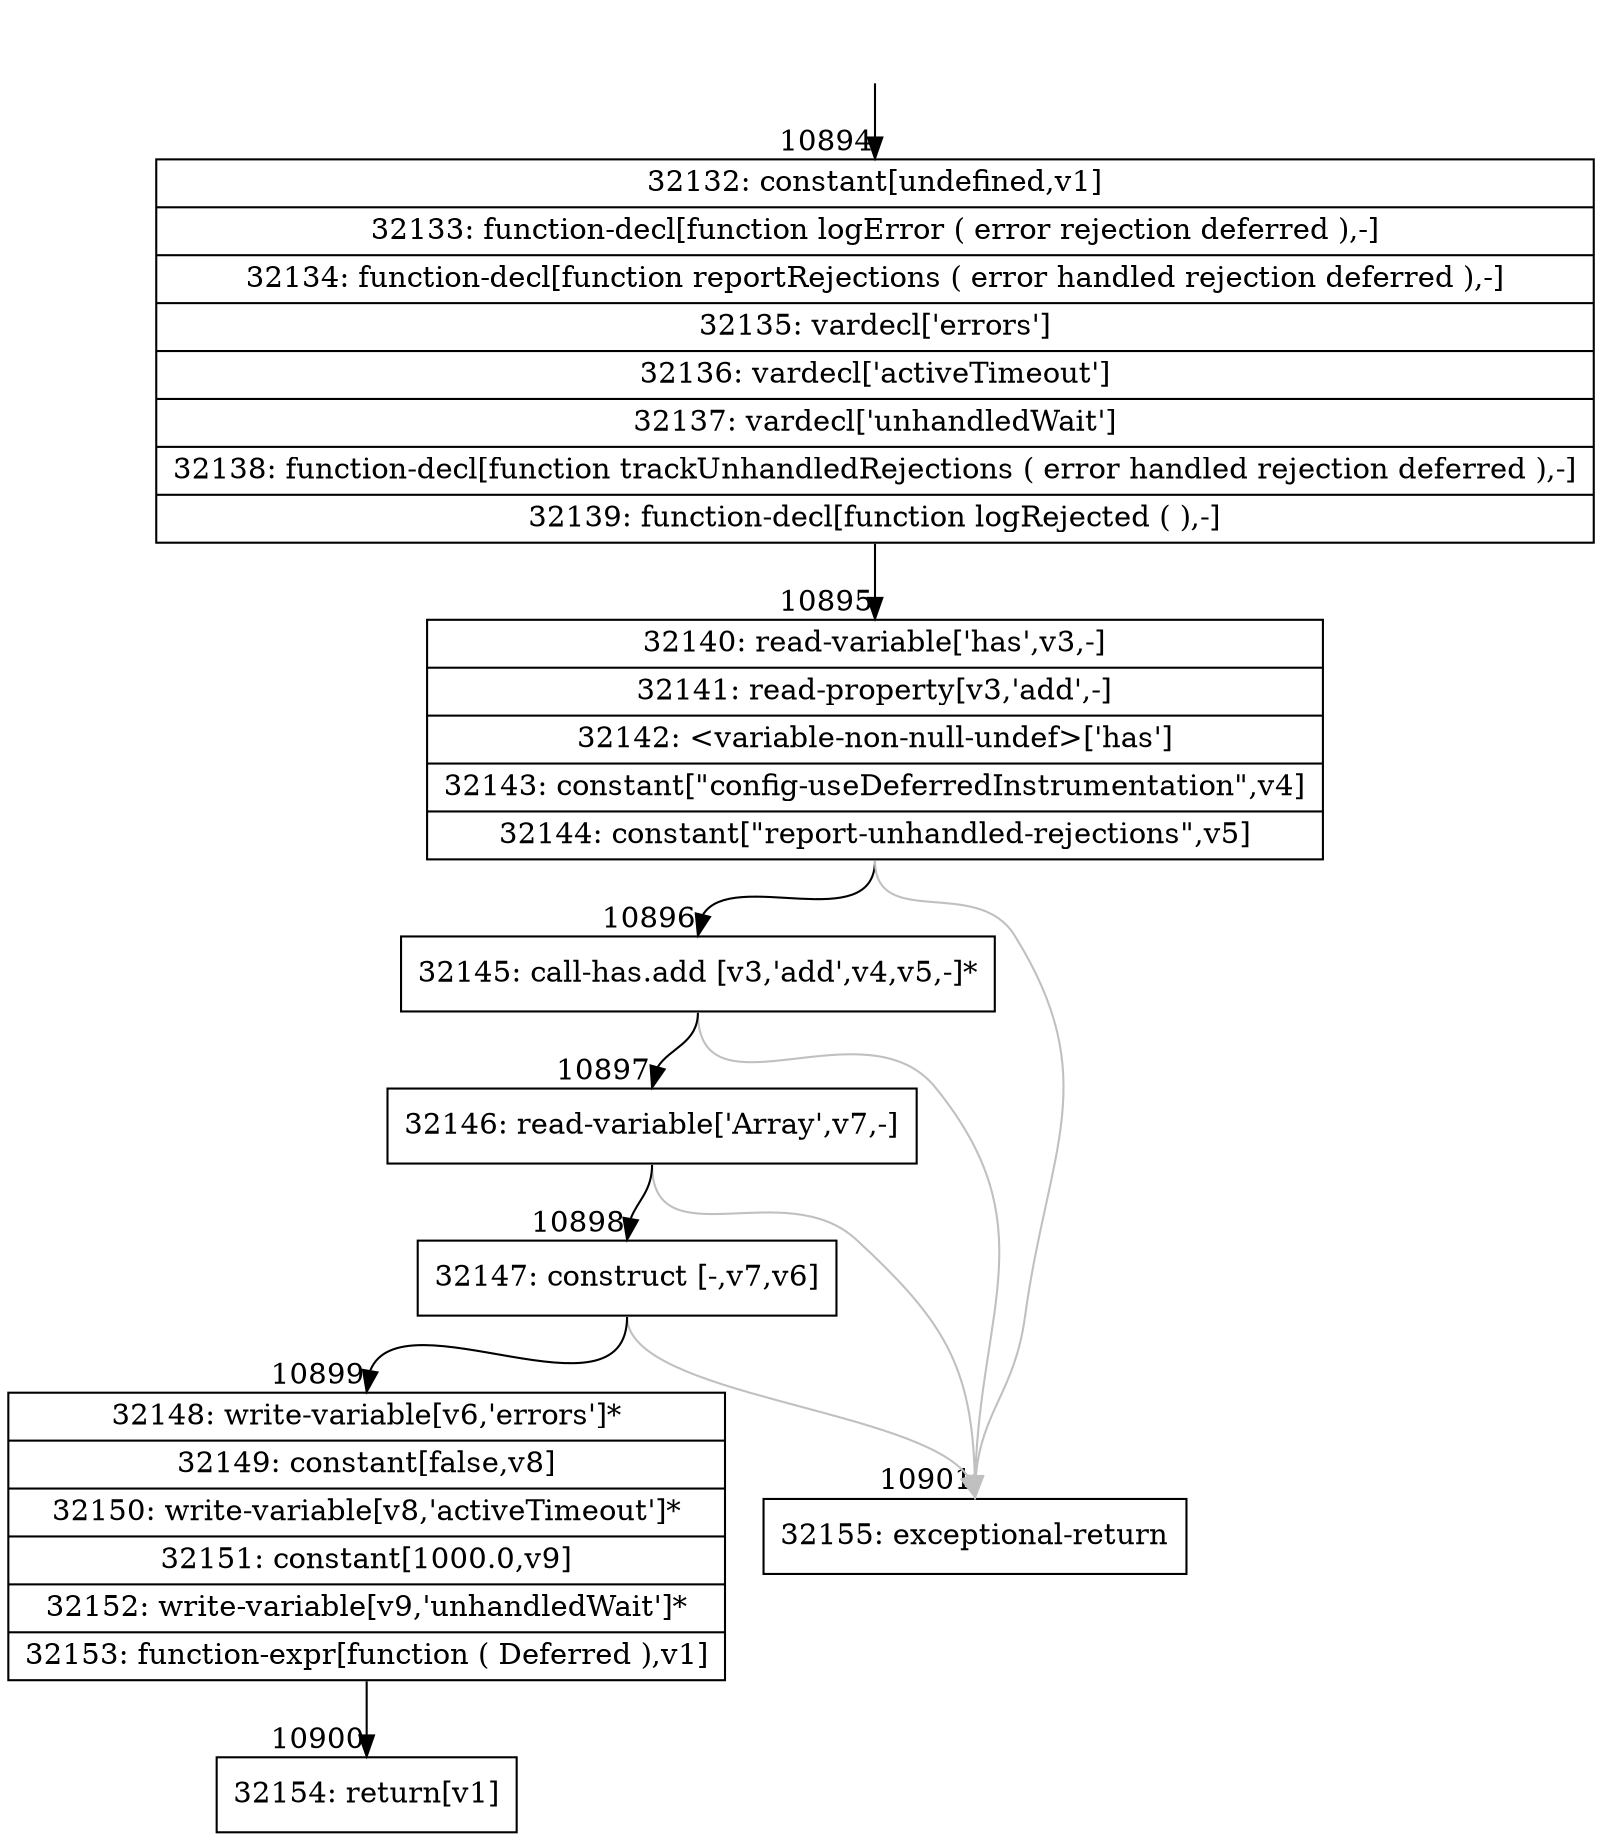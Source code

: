 digraph {
rankdir="TD"
BB_entry789[shape=none,label=""];
BB_entry789 -> BB10894 [tailport=s, headport=n, headlabel="    10894"]
BB10894 [shape=record label="{32132: constant[undefined,v1]|32133: function-decl[function logError ( error rejection deferred ),-]|32134: function-decl[function reportRejections ( error handled rejection deferred ),-]|32135: vardecl['errors']|32136: vardecl['activeTimeout']|32137: vardecl['unhandledWait']|32138: function-decl[function trackUnhandledRejections ( error handled rejection deferred ),-]|32139: function-decl[function logRejected ( ),-]}" ] 
BB10894 -> BB10895 [tailport=s, headport=n, headlabel="      10895"]
BB10895 [shape=record label="{32140: read-variable['has',v3,-]|32141: read-property[v3,'add',-]|32142: \<variable-non-null-undef\>['has']|32143: constant[\"config-useDeferredInstrumentation\",v4]|32144: constant[\"report-unhandled-rejections\",v5]}" ] 
BB10895 -> BB10896 [tailport=s, headport=n, headlabel="      10896"]
BB10895 -> BB10901 [tailport=s, headport=n, color=gray, headlabel="      10901"]
BB10896 [shape=record label="{32145: call-has.add [v3,'add',v4,v5,-]*}" ] 
BB10896 -> BB10897 [tailport=s, headport=n, headlabel="      10897"]
BB10896 -> BB10901 [tailport=s, headport=n, color=gray]
BB10897 [shape=record label="{32146: read-variable['Array',v7,-]}" ] 
BB10897 -> BB10898 [tailport=s, headport=n, headlabel="      10898"]
BB10897 -> BB10901 [tailport=s, headport=n, color=gray]
BB10898 [shape=record label="{32147: construct [-,v7,v6]}" ] 
BB10898 -> BB10899 [tailport=s, headport=n, headlabel="      10899"]
BB10898 -> BB10901 [tailport=s, headport=n, color=gray]
BB10899 [shape=record label="{32148: write-variable[v6,'errors']*|32149: constant[false,v8]|32150: write-variable[v8,'activeTimeout']*|32151: constant[1000.0,v9]|32152: write-variable[v9,'unhandledWait']*|32153: function-expr[function ( Deferred ),v1]}" ] 
BB10899 -> BB10900 [tailport=s, headport=n, headlabel="      10900"]
BB10900 [shape=record label="{32154: return[v1]}" ] 
BB10901 [shape=record label="{32155: exceptional-return}" ] 
//#$~ 15327
}
